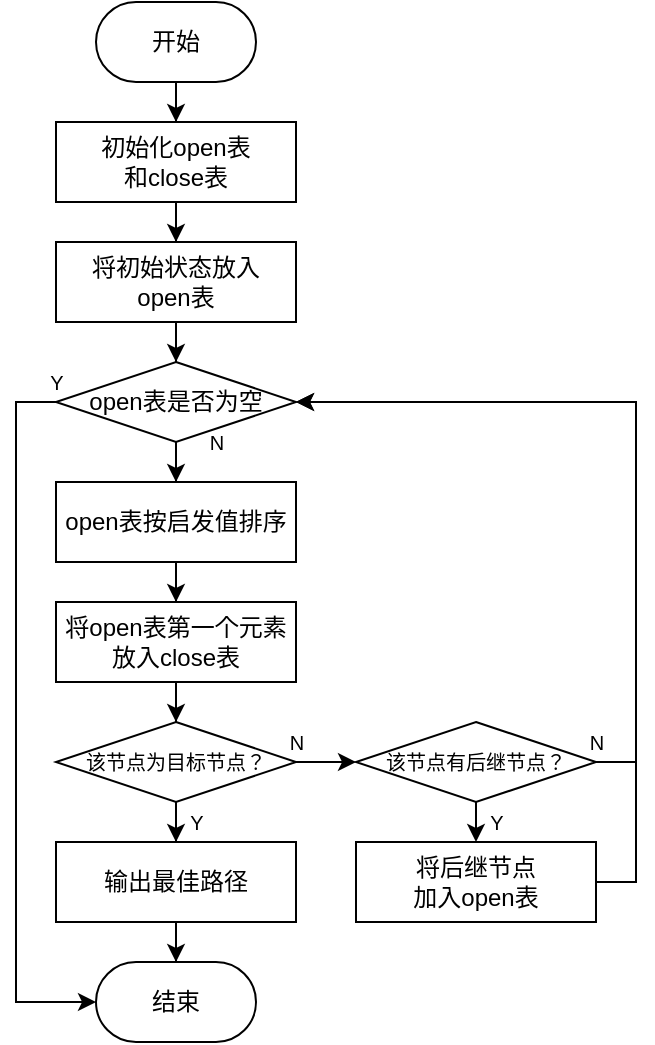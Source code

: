 <mxfile version="16.0.0" type="device"><diagram id="C5RBs43oDa-KdzZeNtuy" name="Page-1"><mxGraphModel dx="559" dy="597" grid="1" gridSize="10" guides="1" tooltips="1" connect="1" arrows="1" fold="1" page="1" pageScale="1" pageWidth="827" pageHeight="1169" math="0" shadow="0"><root><mxCell id="WIyWlLk6GJQsqaUBKTNV-0"/><mxCell id="WIyWlLk6GJQsqaUBKTNV-1" parent="WIyWlLk6GJQsqaUBKTNV-0"/><mxCell id="DWDsuEEaeuvewkox0S4J-5" style="edgeStyle=orthogonalEdgeStyle;rounded=0;orthogonalLoop=1;jettySize=auto;html=1;" edge="1" parent="WIyWlLk6GJQsqaUBKTNV-1" source="DWDsuEEaeuvewkox0S4J-0" target="DWDsuEEaeuvewkox0S4J-1"><mxGeometry relative="1" as="geometry"/></mxCell><mxCell id="DWDsuEEaeuvewkox0S4J-0" value="开始" style="rounded=1;whiteSpace=wrap;html=1;arcSize=50;" vertex="1" parent="WIyWlLk6GJQsqaUBKTNV-1"><mxGeometry x="280" y="120" width="80" height="40" as="geometry"/></mxCell><mxCell id="DWDsuEEaeuvewkox0S4J-6" style="edgeStyle=orthogonalEdgeStyle;rounded=0;orthogonalLoop=1;jettySize=auto;html=1;" edge="1" parent="WIyWlLk6GJQsqaUBKTNV-1" source="DWDsuEEaeuvewkox0S4J-1" target="DWDsuEEaeuvewkox0S4J-2"><mxGeometry relative="1" as="geometry"/></mxCell><mxCell id="DWDsuEEaeuvewkox0S4J-1" value="初始化open表&lt;br&gt;和close表" style="rounded=0;whiteSpace=wrap;html=1;" vertex="1" parent="WIyWlLk6GJQsqaUBKTNV-1"><mxGeometry x="260" y="180" width="120" height="40" as="geometry"/></mxCell><mxCell id="DWDsuEEaeuvewkox0S4J-7" style="edgeStyle=orthogonalEdgeStyle;rounded=0;orthogonalLoop=1;jettySize=auto;html=1;" edge="1" parent="WIyWlLk6GJQsqaUBKTNV-1" source="DWDsuEEaeuvewkox0S4J-2" target="DWDsuEEaeuvewkox0S4J-4"><mxGeometry relative="1" as="geometry"/></mxCell><mxCell id="DWDsuEEaeuvewkox0S4J-2" value="将初始状态放入&lt;br&gt;open表" style="rounded=0;whiteSpace=wrap;html=1;" vertex="1" parent="WIyWlLk6GJQsqaUBKTNV-1"><mxGeometry x="260" y="240" width="120" height="40" as="geometry"/></mxCell><mxCell id="DWDsuEEaeuvewkox0S4J-10" style="edgeStyle=orthogonalEdgeStyle;rounded=0;orthogonalLoop=1;jettySize=auto;html=1;" edge="1" parent="WIyWlLk6GJQsqaUBKTNV-1" source="DWDsuEEaeuvewkox0S4J-4" target="DWDsuEEaeuvewkox0S4J-8"><mxGeometry relative="1" as="geometry"/></mxCell><mxCell id="DWDsuEEaeuvewkox0S4J-21" style="edgeStyle=orthogonalEdgeStyle;rounded=0;orthogonalLoop=1;jettySize=auto;html=1;fontSize=10;" edge="1" parent="WIyWlLk6GJQsqaUBKTNV-1" source="DWDsuEEaeuvewkox0S4J-4" target="DWDsuEEaeuvewkox0S4J-19"><mxGeometry relative="1" as="geometry"><mxPoint x="230" y="630" as="targetPoint"/><Array as="points"><mxPoint x="240" y="320"/><mxPoint x="240" y="620"/></Array></mxGeometry></mxCell><mxCell id="DWDsuEEaeuvewkox0S4J-4" value="open表是否为空" style="rhombus;whiteSpace=wrap;html=1;" vertex="1" parent="WIyWlLk6GJQsqaUBKTNV-1"><mxGeometry x="260" y="300" width="120" height="40" as="geometry"/></mxCell><mxCell id="DWDsuEEaeuvewkox0S4J-11" style="edgeStyle=orthogonalEdgeStyle;rounded=0;orthogonalLoop=1;jettySize=auto;html=1;" edge="1" parent="WIyWlLk6GJQsqaUBKTNV-1" source="DWDsuEEaeuvewkox0S4J-8" target="DWDsuEEaeuvewkox0S4J-9"><mxGeometry relative="1" as="geometry"/></mxCell><mxCell id="DWDsuEEaeuvewkox0S4J-8" value="open表按启发值排序" style="rounded=0;whiteSpace=wrap;html=1;" vertex="1" parent="WIyWlLk6GJQsqaUBKTNV-1"><mxGeometry x="260" y="360" width="120" height="40" as="geometry"/></mxCell><mxCell id="DWDsuEEaeuvewkox0S4J-13" style="edgeStyle=orthogonalEdgeStyle;rounded=0;orthogonalLoop=1;jettySize=auto;html=1;fontSize=10;" edge="1" parent="WIyWlLk6GJQsqaUBKTNV-1" source="DWDsuEEaeuvewkox0S4J-9" target="DWDsuEEaeuvewkox0S4J-12"><mxGeometry relative="1" as="geometry"/></mxCell><mxCell id="DWDsuEEaeuvewkox0S4J-9" value="将open表第一个元素放入close表" style="rounded=0;whiteSpace=wrap;html=1;" vertex="1" parent="WIyWlLk6GJQsqaUBKTNV-1"><mxGeometry x="260" y="420" width="120" height="40" as="geometry"/></mxCell><mxCell id="DWDsuEEaeuvewkox0S4J-14" style="edgeStyle=orthogonalEdgeStyle;rounded=0;orthogonalLoop=1;jettySize=auto;html=1;fontSize=10;" edge="1" parent="WIyWlLk6GJQsqaUBKTNV-1" source="DWDsuEEaeuvewkox0S4J-12" target="DWDsuEEaeuvewkox0S4J-17"><mxGeometry relative="1" as="geometry"><mxPoint x="320" y="540" as="targetPoint"/></mxGeometry></mxCell><mxCell id="DWDsuEEaeuvewkox0S4J-22" style="edgeStyle=orthogonalEdgeStyle;rounded=0;orthogonalLoop=1;jettySize=auto;html=1;fontSize=10;" edge="1" parent="WIyWlLk6GJQsqaUBKTNV-1" source="DWDsuEEaeuvewkox0S4J-12"><mxGeometry relative="1" as="geometry"><mxPoint x="410" y="500" as="targetPoint"/></mxGeometry></mxCell><mxCell id="DWDsuEEaeuvewkox0S4J-12" value="&lt;font style=&quot;font-size: 10px&quot;&gt;该节点为目标节点？&lt;/font&gt;" style="rhombus;whiteSpace=wrap;html=1;" vertex="1" parent="WIyWlLk6GJQsqaUBKTNV-1"><mxGeometry x="260" y="480" width="120" height="40" as="geometry"/></mxCell><mxCell id="DWDsuEEaeuvewkox0S4J-15" value="N" style="text;html=1;align=center;verticalAlign=middle;resizable=0;points=[];autosize=1;strokeColor=none;fillColor=none;fontSize=10;" vertex="1" parent="WIyWlLk6GJQsqaUBKTNV-1"><mxGeometry x="330" y="330" width="20" height="20" as="geometry"/></mxCell><mxCell id="DWDsuEEaeuvewkox0S4J-16" value="Y" style="text;html=1;align=center;verticalAlign=middle;resizable=0;points=[];autosize=1;strokeColor=none;fillColor=none;fontSize=10;" vertex="1" parent="WIyWlLk6GJQsqaUBKTNV-1"><mxGeometry x="250" y="300" width="20" height="20" as="geometry"/></mxCell><mxCell id="DWDsuEEaeuvewkox0S4J-20" style="edgeStyle=orthogonalEdgeStyle;rounded=0;orthogonalLoop=1;jettySize=auto;html=1;fontSize=10;" edge="1" parent="WIyWlLk6GJQsqaUBKTNV-1" source="DWDsuEEaeuvewkox0S4J-17" target="DWDsuEEaeuvewkox0S4J-19"><mxGeometry relative="1" as="geometry"/></mxCell><mxCell id="DWDsuEEaeuvewkox0S4J-17" value="输出最佳路径" style="rounded=0;whiteSpace=wrap;html=1;" vertex="1" parent="WIyWlLk6GJQsqaUBKTNV-1"><mxGeometry x="260" y="540" width="120" height="40" as="geometry"/></mxCell><mxCell id="DWDsuEEaeuvewkox0S4J-19" value="结束" style="rounded=1;whiteSpace=wrap;html=1;arcSize=50;" vertex="1" parent="WIyWlLk6GJQsqaUBKTNV-1"><mxGeometry x="280" y="600" width="80" height="40" as="geometry"/></mxCell><mxCell id="DWDsuEEaeuvewkox0S4J-24" style="edgeStyle=orthogonalEdgeStyle;rounded=0;orthogonalLoop=1;jettySize=auto;html=1;fontSize=10;" edge="1" parent="WIyWlLk6GJQsqaUBKTNV-1" source="DWDsuEEaeuvewkox0S4J-23"><mxGeometry relative="1" as="geometry"><mxPoint x="470" y="540" as="targetPoint"/></mxGeometry></mxCell><mxCell id="DWDsuEEaeuvewkox0S4J-26" style="edgeStyle=orthogonalEdgeStyle;rounded=0;orthogonalLoop=1;jettySize=auto;html=1;fontSize=10;" edge="1" parent="WIyWlLk6GJQsqaUBKTNV-1" source="DWDsuEEaeuvewkox0S4J-23" target="DWDsuEEaeuvewkox0S4J-4"><mxGeometry relative="1" as="geometry"><mxPoint x="470" y="320" as="targetPoint"/><Array as="points"><mxPoint x="550" y="500"/><mxPoint x="550" y="320"/></Array></mxGeometry></mxCell><mxCell id="DWDsuEEaeuvewkox0S4J-23" value="&lt;font style=&quot;font-size: 10px&quot;&gt;该节点有后继节点？&lt;/font&gt;" style="rhombus;whiteSpace=wrap;html=1;" vertex="1" parent="WIyWlLk6GJQsqaUBKTNV-1"><mxGeometry x="410" y="480" width="120" height="40" as="geometry"/></mxCell><mxCell id="DWDsuEEaeuvewkox0S4J-29" style="edgeStyle=orthogonalEdgeStyle;rounded=0;orthogonalLoop=1;jettySize=auto;html=1;fontSize=10;" edge="1" parent="WIyWlLk6GJQsqaUBKTNV-1" source="DWDsuEEaeuvewkox0S4J-25" target="DWDsuEEaeuvewkox0S4J-4"><mxGeometry relative="1" as="geometry"><mxPoint x="470" y="320" as="targetPoint"/><Array as="points"><mxPoint x="550" y="560"/><mxPoint x="550" y="320"/></Array></mxGeometry></mxCell><mxCell id="DWDsuEEaeuvewkox0S4J-25" value="将后继节点&lt;br&gt;加入open表" style="rounded=0;whiteSpace=wrap;html=1;" vertex="1" parent="WIyWlLk6GJQsqaUBKTNV-1"><mxGeometry x="410" y="540" width="120" height="40" as="geometry"/></mxCell><mxCell id="DWDsuEEaeuvewkox0S4J-27" value="N" style="text;html=1;align=center;verticalAlign=middle;resizable=0;points=[];autosize=1;strokeColor=none;fillColor=none;fontSize=10;" vertex="1" parent="WIyWlLk6GJQsqaUBKTNV-1"><mxGeometry x="370" y="480" width="20" height="20" as="geometry"/></mxCell><mxCell id="DWDsuEEaeuvewkox0S4J-28" value="Y" style="text;html=1;align=center;verticalAlign=middle;resizable=0;points=[];autosize=1;strokeColor=none;fillColor=none;fontSize=10;" vertex="1" parent="WIyWlLk6GJQsqaUBKTNV-1"><mxGeometry x="320" y="520" width="20" height="20" as="geometry"/></mxCell><mxCell id="DWDsuEEaeuvewkox0S4J-30" value="Y" style="text;html=1;align=center;verticalAlign=middle;resizable=0;points=[];autosize=1;strokeColor=none;fillColor=none;fontSize=10;" vertex="1" parent="WIyWlLk6GJQsqaUBKTNV-1"><mxGeometry x="470" y="520" width="20" height="20" as="geometry"/></mxCell><mxCell id="DWDsuEEaeuvewkox0S4J-31" value="N" style="text;html=1;align=center;verticalAlign=middle;resizable=0;points=[];autosize=1;strokeColor=none;fillColor=none;fontSize=10;" vertex="1" parent="WIyWlLk6GJQsqaUBKTNV-1"><mxGeometry x="520" y="480" width="20" height="20" as="geometry"/></mxCell></root></mxGraphModel></diagram></mxfile>